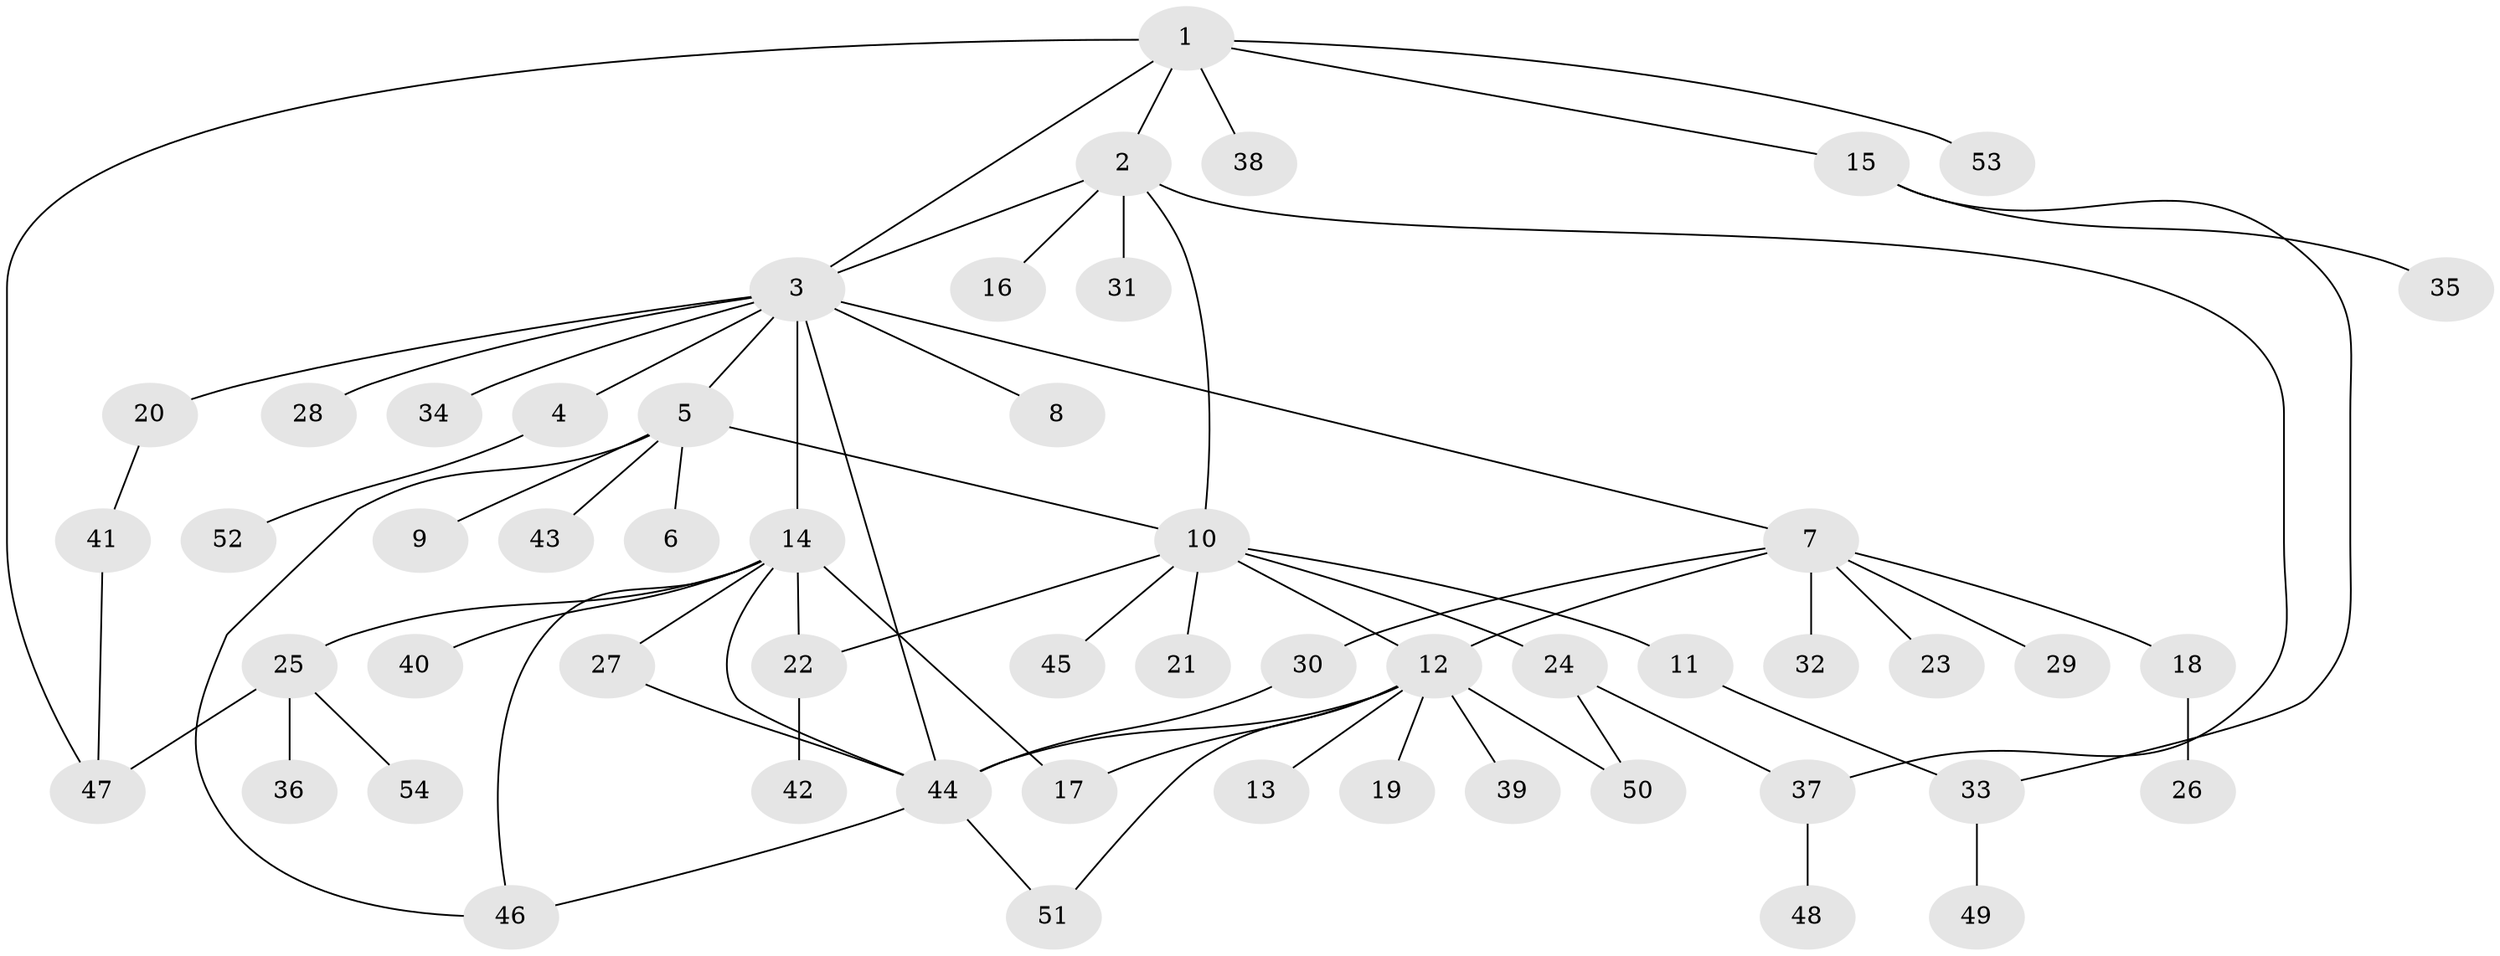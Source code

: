 // Generated by graph-tools (version 1.1) at 2025/50/03/09/25 03:50:01]
// undirected, 54 vertices, 70 edges
graph export_dot {
graph [start="1"]
  node [color=gray90,style=filled];
  1;
  2;
  3;
  4;
  5;
  6;
  7;
  8;
  9;
  10;
  11;
  12;
  13;
  14;
  15;
  16;
  17;
  18;
  19;
  20;
  21;
  22;
  23;
  24;
  25;
  26;
  27;
  28;
  29;
  30;
  31;
  32;
  33;
  34;
  35;
  36;
  37;
  38;
  39;
  40;
  41;
  42;
  43;
  44;
  45;
  46;
  47;
  48;
  49;
  50;
  51;
  52;
  53;
  54;
  1 -- 2;
  1 -- 3;
  1 -- 15;
  1 -- 38;
  1 -- 47;
  1 -- 53;
  2 -- 3;
  2 -- 10;
  2 -- 16;
  2 -- 31;
  2 -- 37;
  3 -- 4;
  3 -- 5;
  3 -- 7;
  3 -- 8;
  3 -- 14;
  3 -- 20;
  3 -- 28;
  3 -- 34;
  3 -- 44;
  4 -- 52;
  5 -- 6;
  5 -- 9;
  5 -- 10;
  5 -- 43;
  5 -- 46;
  7 -- 12;
  7 -- 18;
  7 -- 23;
  7 -- 29;
  7 -- 30;
  7 -- 32;
  10 -- 11;
  10 -- 12;
  10 -- 21;
  10 -- 22;
  10 -- 24;
  10 -- 45;
  11 -- 33;
  12 -- 13;
  12 -- 17;
  12 -- 19;
  12 -- 39;
  12 -- 44;
  12 -- 50;
  12 -- 51;
  14 -- 17;
  14 -- 22;
  14 -- 25;
  14 -- 27;
  14 -- 40;
  14 -- 44;
  14 -- 46;
  15 -- 33;
  15 -- 35;
  18 -- 26;
  20 -- 41;
  22 -- 42;
  24 -- 37;
  24 -- 50;
  25 -- 36;
  25 -- 47;
  25 -- 54;
  27 -- 44;
  30 -- 44;
  33 -- 49;
  37 -- 48;
  41 -- 47;
  44 -- 46;
  44 -- 51;
}
